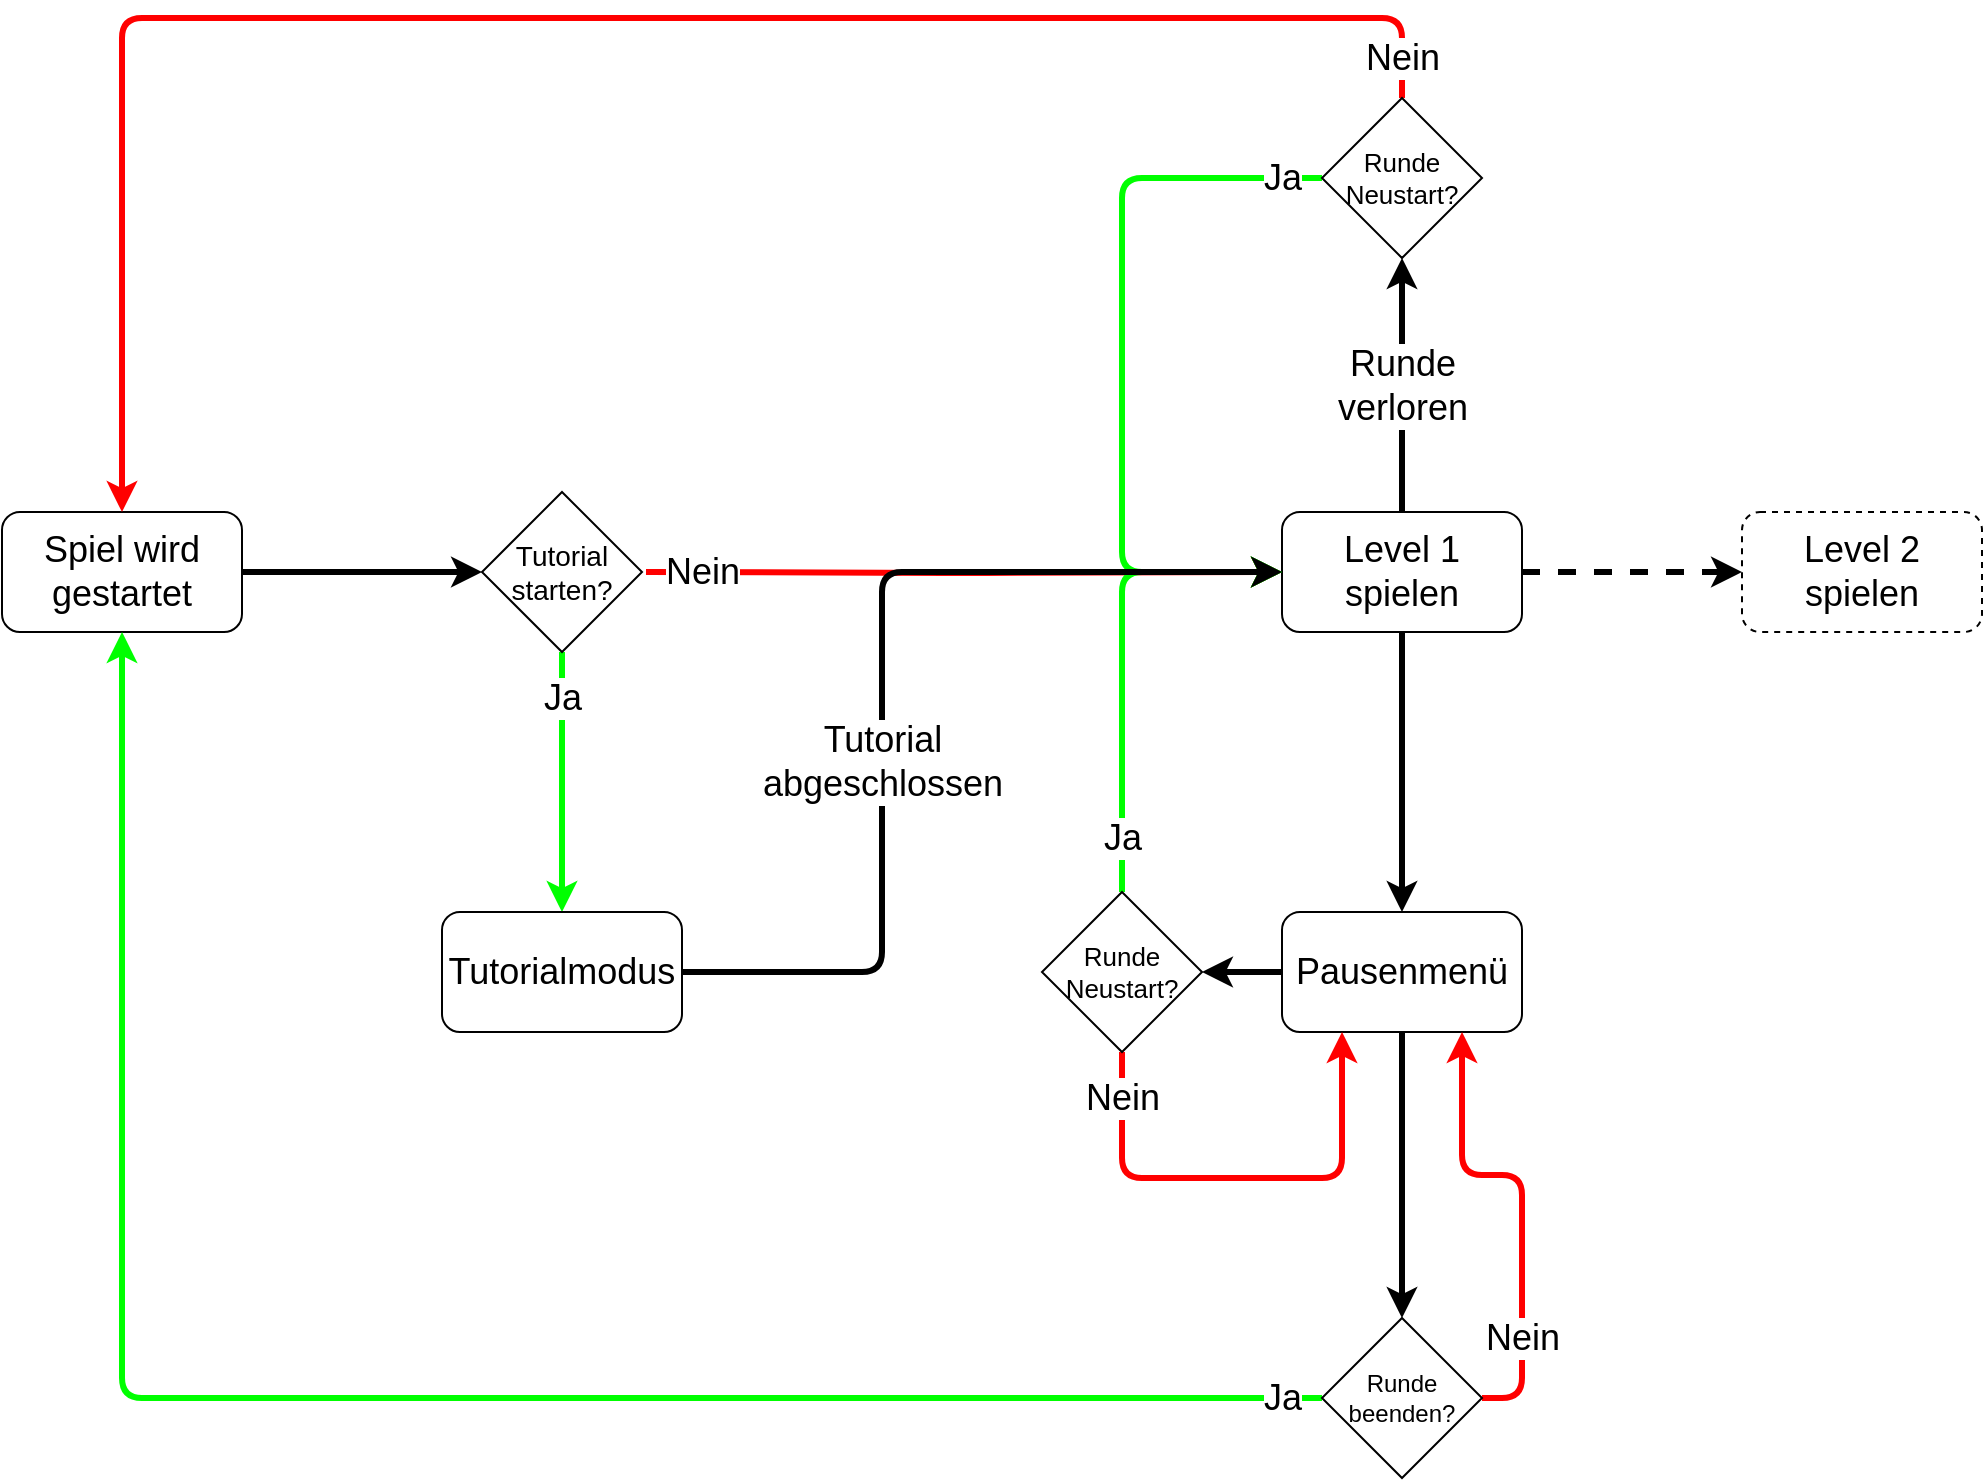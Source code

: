 <mxfile version="12.6.2" type="github">
  <diagram id="RvjT93ZZFNR4kej7wFvb" name="Seite-1">
    <mxGraphModel dx="1021" dy="698" grid="1" gridSize="10" guides="1" tooltips="1" connect="1" arrows="1" fold="1" page="1" pageScale="1" pageWidth="1169" pageHeight="827" math="0" shadow="0">
      <root>
        <mxCell id="0"/>
        <mxCell id="1" parent="0"/>
        <mxCell id="AVCY9qycQW3bcxnrjS70-5" style="edgeStyle=orthogonalEdgeStyle;rounded=1;orthogonalLoop=1;jettySize=auto;html=1;entryX=0;entryY=0.5;entryDx=0;entryDy=0;exitX=1;exitY=0.5;exitDx=0;exitDy=0;fontSize=18;strokeWidth=3;" edge="1" parent="1" source="JFTOaaKkjzipTbNX2XAh-1" target="AVCY9qycQW3bcxnrjS70-2">
          <mxGeometry relative="1" as="geometry">
            <mxPoint x="240" y="367" as="sourcePoint"/>
          </mxGeometry>
        </mxCell>
        <mxCell id="JFTOaaKkjzipTbNX2XAh-1" value="Spiel wird gestartet" style="rounded=1;whiteSpace=wrap;html=1;fontSize=18;" parent="1" vertex="1">
          <mxGeometry x="80" y="287" width="120" height="60" as="geometry"/>
        </mxCell>
        <mxCell id="AVCY9qycQW3bcxnrjS70-6" value="Ja" style="edgeStyle=orthogonalEdgeStyle;rounded=1;orthogonalLoop=1;jettySize=auto;html=1;exitX=0.5;exitY=1;exitDx=0;exitDy=0;entryX=0.5;entryY=0;entryDx=0;entryDy=0;strokeColor=#00FF00;fontSize=18;strokeWidth=3;" edge="1" parent="1" source="AVCY9qycQW3bcxnrjS70-2" target="AVCY9qycQW3bcxnrjS70-4">
          <mxGeometry x="-0.646" relative="1" as="geometry">
            <mxPoint as="offset"/>
          </mxGeometry>
        </mxCell>
        <mxCell id="AVCY9qycQW3bcxnrjS70-7" value="Nein" style="edgeStyle=orthogonalEdgeStyle;rounded=1;orthogonalLoop=1;jettySize=auto;html=1;exitX=1;exitY=0.5;exitDx=0;exitDy=0;entryX=0;entryY=0.5;entryDx=0;entryDy=0;strokeColor=#FF0000;fontSize=18;strokeWidth=3;" edge="1" parent="1" target="AVCY9qycQW3bcxnrjS70-3">
          <mxGeometry x="-0.824" relative="1" as="geometry">
            <mxPoint x="402" y="317" as="sourcePoint"/>
            <mxPoint x="500" y="317" as="targetPoint"/>
            <mxPoint as="offset"/>
          </mxGeometry>
        </mxCell>
        <mxCell id="AVCY9qycQW3bcxnrjS70-2" value="Tutorial&lt;br style=&quot;font-size: 14px;&quot;&gt;starten?" style="rhombus;whiteSpace=wrap;html=1;fontSize=14;" vertex="1" parent="1">
          <mxGeometry x="320" y="277" width="80" height="80" as="geometry"/>
        </mxCell>
        <mxCell id="AVCY9qycQW3bcxnrjS70-31" value="Runde&lt;br style=&quot;font-size: 18px;&quot;&gt;verloren" style="edgeStyle=orthogonalEdgeStyle;rounded=1;orthogonalLoop=1;jettySize=auto;html=1;exitX=0.5;exitY=0;exitDx=0;exitDy=0;entryX=0.5;entryY=1;entryDx=0;entryDy=0;fontSize=18;strokeWidth=3;" edge="1" parent="1" source="AVCY9qycQW3bcxnrjS70-3" target="AVCY9qycQW3bcxnrjS70-30">
          <mxGeometry relative="1" as="geometry"/>
        </mxCell>
        <mxCell id="AVCY9qycQW3bcxnrjS70-34" value="" style="edgeStyle=orthogonalEdgeStyle;rounded=1;orthogonalLoop=1;jettySize=auto;html=1;strokeColor=#000000;dashed=1;fontSize=18;strokeWidth=3;" edge="1" parent="1" source="AVCY9qycQW3bcxnrjS70-3" target="AVCY9qycQW3bcxnrjS70-33">
          <mxGeometry relative="1" as="geometry"/>
        </mxCell>
        <mxCell id="AVCY9qycQW3bcxnrjS70-36" style="edgeStyle=orthogonalEdgeStyle;rounded=1;orthogonalLoop=1;jettySize=auto;html=1;exitX=0.5;exitY=1;exitDx=0;exitDy=0;entryX=0.5;entryY=0;entryDx=0;entryDy=0;strokeColor=#000000;fontSize=12;strokeWidth=3;" edge="1" parent="1" source="AVCY9qycQW3bcxnrjS70-3" target="AVCY9qycQW3bcxnrjS70-16">
          <mxGeometry relative="1" as="geometry"/>
        </mxCell>
        <mxCell id="AVCY9qycQW3bcxnrjS70-3" value="Level 1 spielen" style="rounded=1;whiteSpace=wrap;html=1;fontSize=18;" vertex="1" parent="1">
          <mxGeometry x="720" y="287" width="120" height="60" as="geometry"/>
        </mxCell>
        <mxCell id="AVCY9qycQW3bcxnrjS70-33" value="Level 2 spielen" style="rounded=1;whiteSpace=wrap;html=1;dashed=1;fontSize=18;" vertex="1" parent="1">
          <mxGeometry x="950" y="287" width="120" height="60" as="geometry"/>
        </mxCell>
        <mxCell id="AVCY9qycQW3bcxnrjS70-4" value="Tutorialmodus" style="rounded=1;whiteSpace=wrap;html=1;fontSize=18;" vertex="1" parent="1">
          <mxGeometry x="300" y="487" width="120" height="60" as="geometry"/>
        </mxCell>
        <mxCell id="AVCY9qycQW3bcxnrjS70-21" style="edgeStyle=orthogonalEdgeStyle;rounded=0;orthogonalLoop=1;jettySize=auto;html=1;exitX=0.5;exitY=1;exitDx=0;exitDy=0;entryX=0.5;entryY=0;entryDx=0;entryDy=0;fontSize=18;strokeWidth=3;" edge="1" parent="1" source="AVCY9qycQW3bcxnrjS70-16" target="AVCY9qycQW3bcxnrjS70-20">
          <mxGeometry relative="1" as="geometry"/>
        </mxCell>
        <mxCell id="AVCY9qycQW3bcxnrjS70-27" style="edgeStyle=orthogonalEdgeStyle;rounded=1;orthogonalLoop=1;jettySize=auto;html=1;exitX=0;exitY=0.5;exitDx=0;exitDy=0;entryX=1;entryY=0.5;entryDx=0;entryDy=0;fontSize=18;strokeWidth=3;" edge="1" parent="1" source="AVCY9qycQW3bcxnrjS70-16" target="AVCY9qycQW3bcxnrjS70-26">
          <mxGeometry relative="1" as="geometry"/>
        </mxCell>
        <mxCell id="AVCY9qycQW3bcxnrjS70-16" value="Pausenmenü" style="rounded=1;whiteSpace=wrap;html=1;fontSize=18;" vertex="1" parent="1">
          <mxGeometry x="720" y="487" width="120" height="60" as="geometry"/>
        </mxCell>
        <mxCell id="AVCY9qycQW3bcxnrjS70-22" style="edgeStyle=orthogonalEdgeStyle;rounded=1;orthogonalLoop=1;jettySize=auto;html=1;exitX=0;exitY=0.5;exitDx=0;exitDy=0;entryX=0.5;entryY=1;entryDx=0;entryDy=0;strokeColor=#00FF00;fontSize=18;strokeWidth=3;" edge="1" parent="1" source="AVCY9qycQW3bcxnrjS70-20" target="JFTOaaKkjzipTbNX2XAh-1">
          <mxGeometry relative="1" as="geometry"/>
        </mxCell>
        <mxCell id="AVCY9qycQW3bcxnrjS70-23" value="Ja" style="text;html=1;align=center;verticalAlign=middle;resizable=0;points=[];labelBackgroundColor=#ffffff;fontSize=18;" vertex="1" connectable="0" parent="AVCY9qycQW3bcxnrjS70-22">
          <mxGeometry x="-0.502" y="-1" relative="1" as="geometry">
            <mxPoint x="225" y="0.93" as="offset"/>
          </mxGeometry>
        </mxCell>
        <mxCell id="AVCY9qycQW3bcxnrjS70-24" value="Nein" style="edgeStyle=orthogonalEdgeStyle;rounded=1;orthogonalLoop=1;jettySize=auto;html=1;exitX=1;exitY=0.5;exitDx=0;exitDy=0;entryX=0.75;entryY=1;entryDx=0;entryDy=0;strokeColor=#FF0000;fontSize=18;strokeWidth=3;" edge="1" parent="1" source="AVCY9qycQW3bcxnrjS70-20" target="AVCY9qycQW3bcxnrjS70-16">
          <mxGeometry x="-0.569" relative="1" as="geometry">
            <mxPoint as="offset"/>
          </mxGeometry>
        </mxCell>
        <mxCell id="AVCY9qycQW3bcxnrjS70-20" value="Runde beenden?" style="rhombus;whiteSpace=wrap;html=1;fontSize=12;" vertex="1" parent="1">
          <mxGeometry x="740" y="690" width="80" height="80" as="geometry"/>
        </mxCell>
        <mxCell id="AVCY9qycQW3bcxnrjS70-28" value="Ja" style="edgeStyle=orthogonalEdgeStyle;rounded=1;orthogonalLoop=1;jettySize=auto;html=1;exitX=0.5;exitY=0;exitDx=0;exitDy=0;entryX=0;entryY=0.5;entryDx=0;entryDy=0;strokeColor=#00FF00;fontSize=18;strokeWidth=3;" edge="1" parent="1" source="AVCY9qycQW3bcxnrjS70-26" target="AVCY9qycQW3bcxnrjS70-3">
          <mxGeometry x="-0.775" relative="1" as="geometry">
            <mxPoint as="offset"/>
          </mxGeometry>
        </mxCell>
        <mxCell id="AVCY9qycQW3bcxnrjS70-29" value="Nein" style="edgeStyle=orthogonalEdgeStyle;rounded=1;orthogonalLoop=1;jettySize=auto;html=1;exitX=0.5;exitY=1;exitDx=0;exitDy=0;entryX=0.25;entryY=1;entryDx=0;entryDy=0;strokeColor=#FF0000;fontSize=18;strokeWidth=3;" edge="1" parent="1" source="AVCY9qycQW3bcxnrjS70-26" target="AVCY9qycQW3bcxnrjS70-16">
          <mxGeometry x="-0.812" relative="1" as="geometry">
            <Array as="points">
              <mxPoint x="640" y="620"/>
              <mxPoint x="750" y="620"/>
            </Array>
            <mxPoint as="offset"/>
          </mxGeometry>
        </mxCell>
        <mxCell id="AVCY9qycQW3bcxnrjS70-26" value="Runde&lt;br style=&quot;font-size: 13px;&quot;&gt;Neustart?" style="rhombus;whiteSpace=wrap;html=1;fontSize=13;" vertex="1" parent="1">
          <mxGeometry x="600" y="477" width="80" height="80" as="geometry"/>
        </mxCell>
        <mxCell id="AVCY9qycQW3bcxnrjS70-32" value="Ja" style="edgeStyle=orthogonalEdgeStyle;rounded=1;orthogonalLoop=1;jettySize=auto;html=1;exitX=0;exitY=0.5;exitDx=0;exitDy=0;entryX=0;entryY=0.5;entryDx=0;entryDy=0;strokeColor=#00FF00;fontSize=18;strokeWidth=3;" edge="1" parent="1" source="AVCY9qycQW3bcxnrjS70-30" target="AVCY9qycQW3bcxnrjS70-3">
          <mxGeometry x="-0.894" relative="1" as="geometry">
            <Array as="points">
              <mxPoint x="640" y="120"/>
              <mxPoint x="640" y="317"/>
            </Array>
            <mxPoint as="offset"/>
          </mxGeometry>
        </mxCell>
        <mxCell id="AVCY9qycQW3bcxnrjS70-35" value="Nein" style="edgeStyle=orthogonalEdgeStyle;rounded=1;orthogonalLoop=1;jettySize=auto;html=1;exitX=0.5;exitY=0;exitDx=0;exitDy=0;entryX=0.5;entryY=0;entryDx=0;entryDy=0;strokeColor=#FF0000;fontSize=18;strokeWidth=3;" edge="1" parent="1" source="AVCY9qycQW3bcxnrjS70-30" target="JFTOaaKkjzipTbNX2XAh-1">
          <mxGeometry x="-0.957" relative="1" as="geometry">
            <Array as="points">
              <mxPoint x="780" y="40"/>
              <mxPoint x="140" y="40"/>
            </Array>
            <mxPoint as="offset"/>
          </mxGeometry>
        </mxCell>
        <mxCell id="AVCY9qycQW3bcxnrjS70-30" value="Runde&lt;br style=&quot;font-size: 13px;&quot;&gt;Neustart?" style="rhombus;whiteSpace=wrap;html=1;fontSize=13;" vertex="1" parent="1">
          <mxGeometry x="740" y="80" width="80" height="80" as="geometry"/>
        </mxCell>
        <mxCell id="AVCY9qycQW3bcxnrjS70-14" style="edgeStyle=orthogonalEdgeStyle;orthogonalLoop=1;jettySize=auto;html=1;exitX=1;exitY=0.5;exitDx=0;exitDy=0;entryX=0;entryY=0.5;entryDx=0;entryDy=0;rounded=1;fontSize=18;strokeWidth=3;" edge="1" parent="1" source="AVCY9qycQW3bcxnrjS70-4" target="AVCY9qycQW3bcxnrjS70-3">
          <mxGeometry relative="1" as="geometry">
            <Array as="points">
              <mxPoint x="520" y="517"/>
              <mxPoint x="520" y="317"/>
            </Array>
          </mxGeometry>
        </mxCell>
        <mxCell id="AVCY9qycQW3bcxnrjS70-15" value="Tutorial&lt;br style=&quot;font-size: 18px;&quot;&gt;abgeschlossen" style="text;html=1;align=center;verticalAlign=middle;resizable=0;points=[];labelBackgroundColor=#ffffff;fontSize=18;" vertex="1" connectable="0" parent="AVCY9qycQW3bcxnrjS70-14">
          <mxGeometry x="-0.057" relative="1" as="geometry">
            <mxPoint y="30.59" as="offset"/>
          </mxGeometry>
        </mxCell>
      </root>
    </mxGraphModel>
  </diagram>
</mxfile>
